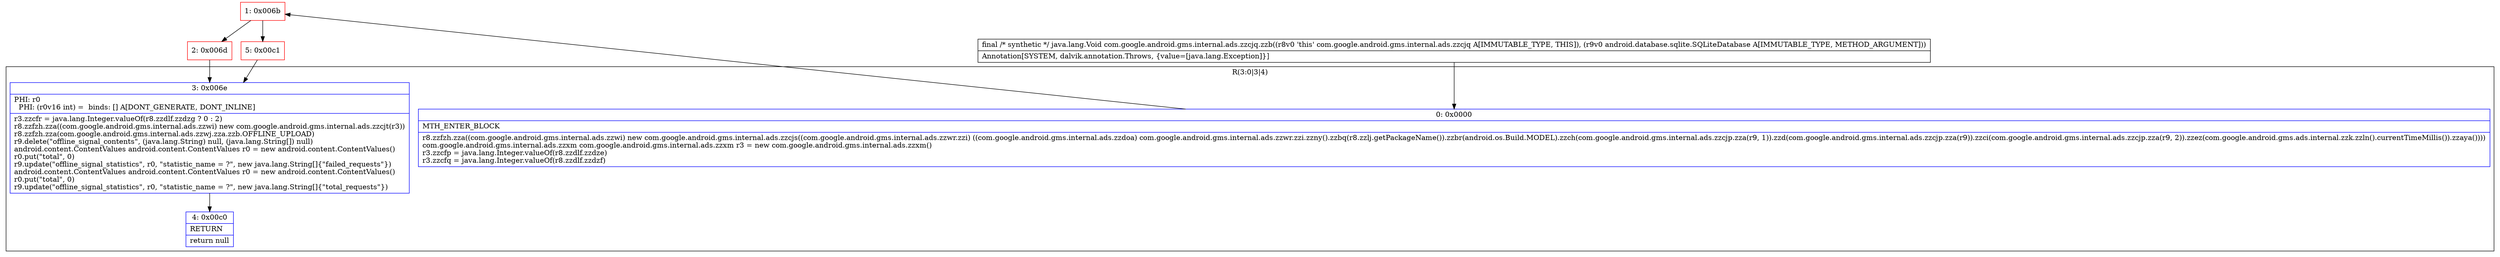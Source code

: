 digraph "CFG forcom.google.android.gms.internal.ads.zzcjq.zzb(Landroid\/database\/sqlite\/SQLiteDatabase;)Ljava\/lang\/Void;" {
subgraph cluster_Region_886657416 {
label = "R(3:0|3|4)";
node [shape=record,color=blue];
Node_0 [shape=record,label="{0\:\ 0x0000|MTH_ENTER_BLOCK\l|r8.zzfzh.zza((com.google.android.gms.internal.ads.zzwi) new com.google.android.gms.internal.ads.zzcjs((com.google.android.gms.internal.ads.zzwr.zzi) ((com.google.android.gms.internal.ads.zzdoa) com.google.android.gms.internal.ads.zzwr.zzi.zzny().zzbq(r8.zzlj.getPackageName()).zzbr(android.os.Build.MODEL).zzch(com.google.android.gms.internal.ads.zzcjp.zza(r9, 1)).zzd(com.google.android.gms.internal.ads.zzcjp.zza(r9)).zzci(com.google.android.gms.internal.ads.zzcjp.zza(r9, 2)).zzez(com.google.android.gms.ads.internal.zzk.zzln().currentTimeMillis()).zzaya())))\lcom.google.android.gms.internal.ads.zzxm com.google.android.gms.internal.ads.zzxm r3 = new com.google.android.gms.internal.ads.zzxm()\lr3.zzcfp = java.lang.Integer.valueOf(r8.zzdlf.zzdze)\lr3.zzcfq = java.lang.Integer.valueOf(r8.zzdlf.zzdzf)\l}"];
Node_3 [shape=record,label="{3\:\ 0x006e|PHI: r0 \l  PHI: (r0v16 int) =  binds: [] A[DONT_GENERATE, DONT_INLINE]\l|r3.zzcfr = java.lang.Integer.valueOf(r8.zzdlf.zzdzg ? 0 : 2)\lr8.zzfzh.zza((com.google.android.gms.internal.ads.zzwi) new com.google.android.gms.internal.ads.zzcjt(r3))\lr8.zzfzh.zza(com.google.android.gms.internal.ads.zzwj.zza.zzb.OFFLINE_UPLOAD)\lr9.delete(\"offline_signal_contents\", (java.lang.String) null, (java.lang.String[]) null)\landroid.content.ContentValues android.content.ContentValues r0 = new android.content.ContentValues()\lr0.put(\"total\", 0)\lr9.update(\"offline_signal_statistics\", r0, \"statistic_name = ?\", new java.lang.String[]\{\"failed_requests\"\})\landroid.content.ContentValues android.content.ContentValues r0 = new android.content.ContentValues()\lr0.put(\"total\", 0)\lr9.update(\"offline_signal_statistics\", r0, \"statistic_name = ?\", new java.lang.String[]\{\"total_requests\"\})\l}"];
Node_4 [shape=record,label="{4\:\ 0x00c0|RETURN\l|return null\l}"];
}
Node_1 [shape=record,color=red,label="{1\:\ 0x006b}"];
Node_2 [shape=record,color=red,label="{2\:\ 0x006d}"];
Node_5 [shape=record,color=red,label="{5\:\ 0x00c1}"];
MethodNode[shape=record,label="{final \/* synthetic *\/ java.lang.Void com.google.android.gms.internal.ads.zzcjq.zzb((r8v0 'this' com.google.android.gms.internal.ads.zzcjq A[IMMUTABLE_TYPE, THIS]), (r9v0 android.database.sqlite.SQLiteDatabase A[IMMUTABLE_TYPE, METHOD_ARGUMENT]))  | Annotation[SYSTEM, dalvik.annotation.Throws, \{value=[java.lang.Exception]\}]\l}"];
MethodNode -> Node_0;
Node_0 -> Node_1;
Node_3 -> Node_4;
Node_1 -> Node_2;
Node_1 -> Node_5;
Node_2 -> Node_3;
Node_5 -> Node_3;
}

